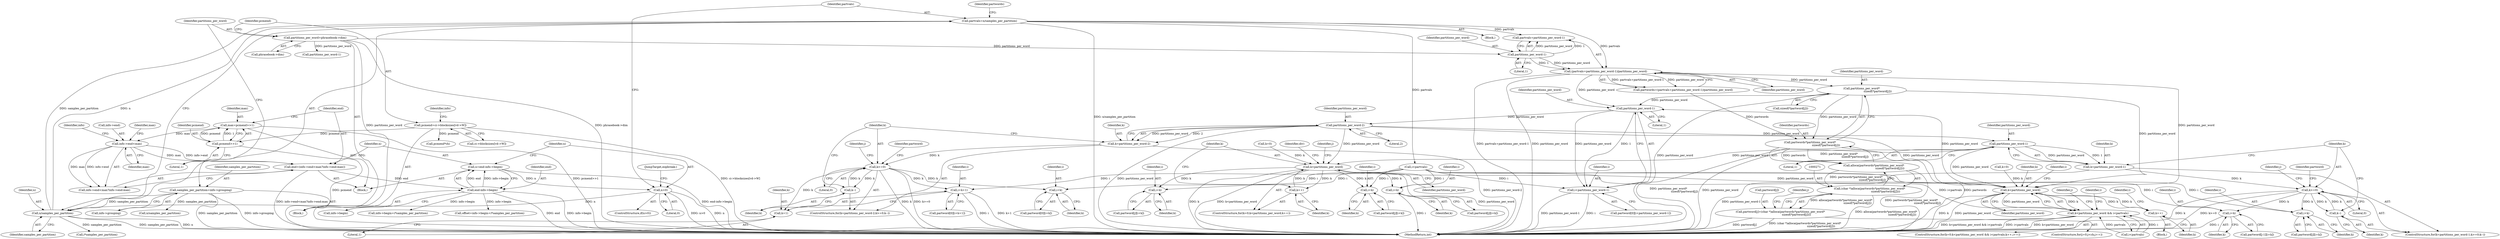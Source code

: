 digraph "0_Android_659030a2e80c38fb8da0a4eb68695349eec6778b@API" {
"1000275" [label="(Call,partitions_per_word*\n                                     sizeof(*partword[j]))"];
"1000212" [label="(Call,(partvals+partitions_per_word-1)/partitions_per_word)"];
"1000204" [label="(Call,partvals=n/samples_per_partition)"];
"1000206" [label="(Call,n/samples_per_partition)"];
"1000199" [label="(Call,n>0)"];
"1000191" [label="(Call,n=end-info->begin)"];
"1000193" [label="(Call,end-info->begin)"];
"1000178" [label="(Call,end=(info->end<max?info->end:max))"];
"1000181" [label="(Call,info->end<max)"];
"1000172" [label="(Call,max=pcmend>>1)"];
"1000174" [label="(Call,pcmend>>1)"];
"1000155" [label="(Call,pcmend=ci->blocksizes[vd->W])"];
"1000143" [label="(Call,samples_per_partition=info->grouping)"];
"1000215" [label="(Call,partitions_per_word-1)"];
"1000149" [label="(Call,partitions_per_word=phrasebook->dim)"];
"1000273" [label="(Call,partwords*partitions_per_word*\n                                     sizeof(*partword[j]))"];
"1000272" [label="(Call,alloca(partwords*partitions_per_word*\n                                     sizeof(*partword[j])))"];
"1000270" [label="(Call,(char *)alloca(partwords*partitions_per_word*\n                                     sizeof(*partword[j])))"];
"1000266" [label="(Call,partword[j]=(char *)alloca(partwords*partitions_per_word*\n                                     sizeof(*partword[j])))"];
"1000314" [label="(Call,partitions_per_word-1)"];
"1000312" [label="(Call,i+partitions_per_word-1)"];
"1000321" [label="(Call,partitions_per_word-2)"];
"1000319" [label="(Call,k=partitions_per_word-2)"];
"1000324" [label="(Call,k>=0)"];
"1000327" [label="(Call,k--)"];
"1000334" [label="(Call,i+k)"];
"1000342" [label="(Call,i+k+1)"];
"1000344" [label="(Call,k+1)"];
"1000362" [label="(Call,partitions_per_word-1)"];
"1000360" [label="(Call,k=partitions_per_word-1)"];
"1000365" [label="(Call,k>=0)"];
"1000368" [label="(Call,k--)"];
"1000375" [label="(Call,i+k)"];
"1000384" [label="(Call,i+k)"];
"1000416" [label="(Call,k<partitions_per_word)"];
"1000419" [label="(Call,k++)"];
"1000429" [label="(Call,i+k)"];
"1000437" [label="(Call,i+k)"];
"1000450" [label="(Call,i+k)"];
"1000459" [label="(Call,k<partitions_per_word)"];
"1000458" [label="(Call,k<partitions_per_word && i<partvals)"];
"1000466" [label="(Call,k++)"];
"1000182" [label="(Call,info->end)"];
"1000326" [label="(Literal,0)"];
"1000385" [label="(Identifier,i)"];
"1000467" [label="(Identifier,k)"];
"1000315" [label="(Identifier,partitions_per_word)"];
"1000462" [label="(Call,i<partvals)"];
"1000314" [label="(Call,partitions_per_word-1)"];
"1000151" [label="(Call,phrasebook->dim)"];
"1000257" [label="(ControlStructure,for(j=0;j<ch;j++))"];
"1000273" [label="(Call,partwords*partitions_per_word*\n                                     sizeof(*partword[j]))"];
"1000362" [label="(Call,partitions_per_word-1)"];
"1000212" [label="(Call,(partvals+partitions_per_word-1)/partitions_per_word)"];
"1000270" [label="(Call,(char *)alloca(partwords*partitions_per_word*\n                                     sizeof(*partword[j])))"];
"1000386" [label="(Identifier,k)"];
"1000487" [label="(Call,i*samples_per_partition)"];
"1000373" [label="(Identifier,partword)"];
"1000277" [label="(Call,sizeof(*partword[j]))"];
"1000213" [label="(Call,partvals+partitions_per_word-1)"];
"1000210" [label="(Call,partwords=(partvals+partitions_per_word-1)/partitions_per_word)"];
"1000156" [label="(Identifier,pcmend)"];
"1000861" [label="(JumpTarget,eopbreak:)"];
"1000346" [label="(Literal,1)"];
"1000460" [label="(Identifier,k)"];
"1000211" [label="(Identifier,partwords)"];
"1000178" [label="(Call,end=(info->end<max?info->end:max))"];
"1000217" [label="(Literal,1)"];
"1000461" [label="(Identifier,partitions_per_word)"];
"1000344" [label="(Call,k+1)"];
"1000265" [label="(Identifier,j)"];
"1000275" [label="(Call,partitions_per_word*\n                                     sizeof(*partword[j]))"];
"1000454" [label="(ControlStructure,for(k=0;k<partitions_per_word && i<partvals;k++,i++))"];
"1000195" [label="(Call,info->begin)"];
"1000179" [label="(Identifier,end)"];
"1000176" [label="(Literal,1)"];
"1000463" [label="(Identifier,i)"];
"1000170" [label="(Block,)"];
"1000313" [label="(Identifier,i)"];
"1000145" [label="(Call,info->grouping)"];
"1000431" [label="(Identifier,k)"];
"1000395" [label="(Identifier,j)"];
"1000328" [label="(Identifier,k)"];
"1000352" [label="(Identifier,j)"];
"1000144" [label="(Identifier,samples_per_partition)"];
"1000325" [label="(Identifier,k)"];
"1000321" [label="(Call,partitions_per_word-2)"];
"1000319" [label="(Call,k=partitions_per_word-2)"];
"1000334" [label="(Call,i+k)"];
"1000335" [label="(Identifier,i)"];
"1000367" [label="(Literal,0)"];
"1000446" [label="(Call,partword[j][i+k])"];
"1000143" [label="(Call,samples_per_partition=info->grouping)"];
"1000371" [label="(Call,partword[j][i+k])"];
"1000167" [label="(Identifier,info)"];
"1000215" [label="(Call,partitions_per_word-1)"];
"1000483" [label="(Call,info->begin+i*samples_per_partition)"];
"1000206" [label="(Call,n/samples_per_partition)"];
"1000205" [label="(Identifier,partvals)"];
"1000458" [label="(Call,k<partitions_per_word && i<partvals)"];
"1000323" [label="(Literal,2)"];
"1000189" [label="(Identifier,max)"];
"1000216" [label="(Identifier,partitions_per_word)"];
"1000308" [label="(Call,partword[0][i+partitions_per_word-1])"];
"1000200" [label="(Identifier,n)"];
"1000452" [label="(Identifier,k)"];
"1000375" [label="(Call,i+k)"];
"1000588" [label="(Call,pcmend*ch)"];
"1000433" [label="(Call,partword[j][i+k])"];
"1000451" [label="(Identifier,i)"];
"1000149" [label="(Call,partitions_per_word=phrasebook->dim)"];
"1000272" [label="(Call,alloca(partwords*partitions_per_word*\n                                     sizeof(*partword[j])))"];
"1000365" [label="(Call,k>=0)"];
"1000438" [label="(Identifier,i)"];
"1000192" [label="(Identifier,n)"];
"1000343" [label="(Identifier,i)"];
"1000361" [label="(Identifier,k)"];
"1000378" [label="(Call,partword[j-1][i+k])"];
"1000425" [label="(Call,partword[j][i+k])"];
"1000318" [label="(ControlStructure,for(k=partitions_per_word-2;k>=0;k--))"];
"1000175" [label="(Identifier,pcmend)"];
"1000437" [label="(Call,i+k)"];
"1000330" [label="(Call,partword[0][i+k])"];
"1000345" [label="(Identifier,k)"];
"1000366" [label="(Identifier,k)"];
"1000360" [label="(Call,k=partitions_per_word-1)"];
"1000155" [label="(Call,pcmend=ci->blocksizes[vd->W])"];
"1000157" [label="(Call,ci->blocksizes[vd->W])"];
"1000204" [label="(Call,partvals=n/samples_per_partition)"];
"1000359" [label="(ControlStructure,for(k=partitions_per_word-1;k>=0;k--))"];
"1000465" [label="(Block,)"];
"1000320" [label="(Identifier,k)"];
"1000621" [label="(Call,n/samples_per_partition)"];
"1000376" [label="(Identifier,i)"];
"1000299" [label="(Identifier,i)"];
"1000864" [label="(MethodReturn,int)"];
"1000338" [label="(Call,partword[0][i+k+1])"];
"1000358" [label="(Identifier,j)"];
"1000368" [label="(Call,k--)"];
"1000274" [label="(Identifier,partwords)"];
"1000174" [label="(Call,pcmend>>1)"];
"1000420" [label="(Identifier,k)"];
"1000276" [label="(Identifier,partitions_per_word)"];
"1000417" [label="(Identifier,k)"];
"1000150" [label="(Identifier,partitions_per_word)"];
"1000336" [label="(Identifier,k)"];
"1000208" [label="(Identifier,samples_per_partition)"];
"1000384" [label="(Call,i+k)"];
"1000342" [label="(Call,i+k+1)"];
"1000324" [label="(Call,k>=0)"];
"1000364" [label="(Literal,1)"];
"1000369" [label="(Identifier,k)"];
"1000481" [label="(Call,offset=info->begin+i*samples_per_partition)"];
"1000327" [label="(Call,k--)"];
"1000439" [label="(Identifier,k)"];
"1000198" [label="(ControlStructure,if(n>0))"];
"1000413" [label="(Call,k=0)"];
"1000316" [label="(Literal,1)"];
"1000267" [label="(Call,partword[j])"];
"1000191" [label="(Call,n=end-info->begin)"];
"1000424" [label="(Identifier,div)"];
"1000194" [label="(Identifier,end)"];
"1000416" [label="(Call,k<partitions_per_word)"];
"1000332" [label="(Identifier,partword)"];
"1000180" [label="(Call,info->end<max?info->end:max)"];
"1000466" [label="(Call,k++)"];
"1000113" [label="(Block,)"];
"1000418" [label="(Identifier,partitions_per_word)"];
"1000298" [label="(Call,i<partvals)"];
"1000312" [label="(Call,i+partitions_per_word-1)"];
"1000419" [label="(Call,k++)"];
"1000266" [label="(Call,partword[j]=(char *)alloca(partwords*partitions_per_word*\n                                     sizeof(*partword[j])))"];
"1000207" [label="(Identifier,n)"];
"1000472" [label="(Identifier,j)"];
"1000187" [label="(Identifier,info)"];
"1000377" [label="(Identifier,k)"];
"1000630" [label="(Call,partitions_per_word-1)"];
"1000429" [label="(Call,i+k)"];
"1000322" [label="(Identifier,partitions_per_word)"];
"1000202" [label="(Block,)"];
"1000201" [label="(Literal,0)"];
"1000450" [label="(Call,i+k)"];
"1000430" [label="(Identifier,i)"];
"1000412" [label="(ControlStructure,for(k=0;k<partitions_per_word;k++))"];
"1000469" [label="(Identifier,i)"];
"1000455" [label="(Call,k=0)"];
"1000218" [label="(Identifier,partitions_per_word)"];
"1000173" [label="(Identifier,max)"];
"1000459" [label="(Call,k<partitions_per_word)"];
"1000172" [label="(Call,max=pcmend>>1)"];
"1000185" [label="(Identifier,max)"];
"1000199" [label="(Call,n>0)"];
"1000193" [label="(Call,end-info->begin)"];
"1000363" [label="(Identifier,partitions_per_word)"];
"1000181" [label="(Call,info->end<max)"];
"1000275" -> "1000273"  [label="AST: "];
"1000275" -> "1000277"  [label="CFG: "];
"1000276" -> "1000275"  [label="AST: "];
"1000277" -> "1000275"  [label="AST: "];
"1000273" -> "1000275"  [label="CFG: "];
"1000275" -> "1000864"  [label="DDG: partitions_per_word"];
"1000275" -> "1000273"  [label="DDG: partitions_per_word"];
"1000212" -> "1000275"  [label="DDG: partitions_per_word"];
"1000275" -> "1000314"  [label="DDG: partitions_per_word"];
"1000275" -> "1000459"  [label="DDG: partitions_per_word"];
"1000212" -> "1000210"  [label="AST: "];
"1000212" -> "1000218"  [label="CFG: "];
"1000213" -> "1000212"  [label="AST: "];
"1000218" -> "1000212"  [label="AST: "];
"1000210" -> "1000212"  [label="CFG: "];
"1000212" -> "1000864"  [label="DDG: partitions_per_word"];
"1000212" -> "1000864"  [label="DDG: partvals+partitions_per_word-1"];
"1000212" -> "1000210"  [label="DDG: partvals+partitions_per_word-1"];
"1000212" -> "1000210"  [label="DDG: partitions_per_word"];
"1000204" -> "1000212"  [label="DDG: partvals"];
"1000215" -> "1000212"  [label="DDG: partitions_per_word"];
"1000215" -> "1000212"  [label="DDG: 1"];
"1000212" -> "1000314"  [label="DDG: partitions_per_word"];
"1000212" -> "1000459"  [label="DDG: partitions_per_word"];
"1000204" -> "1000202"  [label="AST: "];
"1000204" -> "1000206"  [label="CFG: "];
"1000205" -> "1000204"  [label="AST: "];
"1000206" -> "1000204"  [label="AST: "];
"1000211" -> "1000204"  [label="CFG: "];
"1000204" -> "1000864"  [label="DDG: n/samples_per_partition"];
"1000206" -> "1000204"  [label="DDG: n"];
"1000206" -> "1000204"  [label="DDG: samples_per_partition"];
"1000204" -> "1000213"  [label="DDG: partvals"];
"1000204" -> "1000298"  [label="DDG: partvals"];
"1000206" -> "1000208"  [label="CFG: "];
"1000207" -> "1000206"  [label="AST: "];
"1000208" -> "1000206"  [label="AST: "];
"1000206" -> "1000864"  [label="DDG: samples_per_partition"];
"1000206" -> "1000864"  [label="DDG: n"];
"1000199" -> "1000206"  [label="DDG: n"];
"1000143" -> "1000206"  [label="DDG: samples_per_partition"];
"1000206" -> "1000487"  [label="DDG: samples_per_partition"];
"1000199" -> "1000198"  [label="AST: "];
"1000199" -> "1000201"  [label="CFG: "];
"1000200" -> "1000199"  [label="AST: "];
"1000201" -> "1000199"  [label="AST: "];
"1000205" -> "1000199"  [label="CFG: "];
"1000861" -> "1000199"  [label="CFG: "];
"1000199" -> "1000864"  [label="DDG: n"];
"1000199" -> "1000864"  [label="DDG: n>0"];
"1000191" -> "1000199"  [label="DDG: n"];
"1000191" -> "1000170"  [label="AST: "];
"1000191" -> "1000193"  [label="CFG: "];
"1000192" -> "1000191"  [label="AST: "];
"1000193" -> "1000191"  [label="AST: "];
"1000200" -> "1000191"  [label="CFG: "];
"1000191" -> "1000864"  [label="DDG: end-info->begin"];
"1000193" -> "1000191"  [label="DDG: end"];
"1000193" -> "1000191"  [label="DDG: info->begin"];
"1000193" -> "1000195"  [label="CFG: "];
"1000194" -> "1000193"  [label="AST: "];
"1000195" -> "1000193"  [label="AST: "];
"1000193" -> "1000864"  [label="DDG: end"];
"1000193" -> "1000864"  [label="DDG: info->begin"];
"1000178" -> "1000193"  [label="DDG: end"];
"1000193" -> "1000481"  [label="DDG: info->begin"];
"1000193" -> "1000483"  [label="DDG: info->begin"];
"1000178" -> "1000170"  [label="AST: "];
"1000178" -> "1000180"  [label="CFG: "];
"1000179" -> "1000178"  [label="AST: "];
"1000180" -> "1000178"  [label="AST: "];
"1000192" -> "1000178"  [label="CFG: "];
"1000178" -> "1000864"  [label="DDG: info->end<max?info->end:max"];
"1000181" -> "1000178"  [label="DDG: info->end"];
"1000181" -> "1000178"  [label="DDG: max"];
"1000181" -> "1000180"  [label="AST: "];
"1000181" -> "1000185"  [label="CFG: "];
"1000182" -> "1000181"  [label="AST: "];
"1000185" -> "1000181"  [label="AST: "];
"1000187" -> "1000181"  [label="CFG: "];
"1000189" -> "1000181"  [label="CFG: "];
"1000172" -> "1000181"  [label="DDG: max"];
"1000181" -> "1000180"  [label="DDG: info->end"];
"1000181" -> "1000180"  [label="DDG: max"];
"1000172" -> "1000170"  [label="AST: "];
"1000172" -> "1000174"  [label="CFG: "];
"1000173" -> "1000172"  [label="AST: "];
"1000174" -> "1000172"  [label="AST: "];
"1000179" -> "1000172"  [label="CFG: "];
"1000172" -> "1000864"  [label="DDG: pcmend>>1"];
"1000174" -> "1000172"  [label="DDG: pcmend"];
"1000174" -> "1000172"  [label="DDG: 1"];
"1000174" -> "1000176"  [label="CFG: "];
"1000175" -> "1000174"  [label="AST: "];
"1000176" -> "1000174"  [label="AST: "];
"1000174" -> "1000864"  [label="DDG: pcmend"];
"1000155" -> "1000174"  [label="DDG: pcmend"];
"1000155" -> "1000113"  [label="AST: "];
"1000155" -> "1000157"  [label="CFG: "];
"1000156" -> "1000155"  [label="AST: "];
"1000157" -> "1000155"  [label="AST: "];
"1000167" -> "1000155"  [label="CFG: "];
"1000155" -> "1000864"  [label="DDG: ci->blocksizes[vd->W]"];
"1000155" -> "1000588"  [label="DDG: pcmend"];
"1000143" -> "1000113"  [label="AST: "];
"1000143" -> "1000145"  [label="CFG: "];
"1000144" -> "1000143"  [label="AST: "];
"1000145" -> "1000143"  [label="AST: "];
"1000150" -> "1000143"  [label="CFG: "];
"1000143" -> "1000864"  [label="DDG: samples_per_partition"];
"1000143" -> "1000864"  [label="DDG: info->grouping"];
"1000143" -> "1000621"  [label="DDG: samples_per_partition"];
"1000215" -> "1000213"  [label="AST: "];
"1000215" -> "1000217"  [label="CFG: "];
"1000216" -> "1000215"  [label="AST: "];
"1000217" -> "1000215"  [label="AST: "];
"1000213" -> "1000215"  [label="CFG: "];
"1000215" -> "1000213"  [label="DDG: partitions_per_word"];
"1000215" -> "1000213"  [label="DDG: 1"];
"1000149" -> "1000215"  [label="DDG: partitions_per_word"];
"1000149" -> "1000113"  [label="AST: "];
"1000149" -> "1000151"  [label="CFG: "];
"1000150" -> "1000149"  [label="AST: "];
"1000151" -> "1000149"  [label="AST: "];
"1000156" -> "1000149"  [label="CFG: "];
"1000149" -> "1000864"  [label="DDG: phrasebook->dim"];
"1000149" -> "1000864"  [label="DDG: partitions_per_word"];
"1000149" -> "1000630"  [label="DDG: partitions_per_word"];
"1000273" -> "1000272"  [label="AST: "];
"1000274" -> "1000273"  [label="AST: "];
"1000272" -> "1000273"  [label="CFG: "];
"1000273" -> "1000864"  [label="DDG: partitions_per_word*\n                                     sizeof(*partword[j])"];
"1000273" -> "1000864"  [label="DDG: partwords"];
"1000273" -> "1000272"  [label="DDG: partwords"];
"1000273" -> "1000272"  [label="DDG: partitions_per_word*\n                                     sizeof(*partword[j])"];
"1000210" -> "1000273"  [label="DDG: partwords"];
"1000272" -> "1000270"  [label="AST: "];
"1000270" -> "1000272"  [label="CFG: "];
"1000272" -> "1000864"  [label="DDG: partwords*partitions_per_word*\n                                     sizeof(*partword[j])"];
"1000272" -> "1000270"  [label="DDG: partwords*partitions_per_word*\n                                     sizeof(*partword[j])"];
"1000270" -> "1000266"  [label="AST: "];
"1000271" -> "1000270"  [label="AST: "];
"1000266" -> "1000270"  [label="CFG: "];
"1000270" -> "1000864"  [label="DDG: alloca(partwords*partitions_per_word*\n                                     sizeof(*partword[j]))"];
"1000270" -> "1000266"  [label="DDG: alloca(partwords*partitions_per_word*\n                                     sizeof(*partword[j]))"];
"1000266" -> "1000257"  [label="AST: "];
"1000267" -> "1000266"  [label="AST: "];
"1000265" -> "1000266"  [label="CFG: "];
"1000266" -> "1000864"  [label="DDG: partword[j]"];
"1000266" -> "1000864"  [label="DDG: (char *)alloca(partwords*partitions_per_word*\n                                     sizeof(*partword[j]))"];
"1000314" -> "1000312"  [label="AST: "];
"1000314" -> "1000316"  [label="CFG: "];
"1000315" -> "1000314"  [label="AST: "];
"1000316" -> "1000314"  [label="AST: "];
"1000312" -> "1000314"  [label="CFG: "];
"1000314" -> "1000312"  [label="DDG: partitions_per_word"];
"1000314" -> "1000312"  [label="DDG: 1"];
"1000459" -> "1000314"  [label="DDG: partitions_per_word"];
"1000314" -> "1000321"  [label="DDG: partitions_per_word"];
"1000312" -> "1000308"  [label="AST: "];
"1000313" -> "1000312"  [label="AST: "];
"1000308" -> "1000312"  [label="CFG: "];
"1000312" -> "1000864"  [label="DDG: i"];
"1000312" -> "1000864"  [label="DDG: partitions_per_word-1"];
"1000298" -> "1000312"  [label="DDG: i"];
"1000321" -> "1000319"  [label="AST: "];
"1000321" -> "1000323"  [label="CFG: "];
"1000322" -> "1000321"  [label="AST: "];
"1000323" -> "1000321"  [label="AST: "];
"1000319" -> "1000321"  [label="CFG: "];
"1000321" -> "1000864"  [label="DDG: partitions_per_word"];
"1000321" -> "1000319"  [label="DDG: partitions_per_word"];
"1000321" -> "1000319"  [label="DDG: 2"];
"1000321" -> "1000362"  [label="DDG: partitions_per_word"];
"1000321" -> "1000416"  [label="DDG: partitions_per_word"];
"1000321" -> "1000459"  [label="DDG: partitions_per_word"];
"1000319" -> "1000318"  [label="AST: "];
"1000320" -> "1000319"  [label="AST: "];
"1000325" -> "1000319"  [label="CFG: "];
"1000319" -> "1000864"  [label="DDG: partitions_per_word-2"];
"1000319" -> "1000324"  [label="DDG: k"];
"1000324" -> "1000318"  [label="AST: "];
"1000324" -> "1000326"  [label="CFG: "];
"1000325" -> "1000324"  [label="AST: "];
"1000326" -> "1000324"  [label="AST: "];
"1000332" -> "1000324"  [label="CFG: "];
"1000352" -> "1000324"  [label="CFG: "];
"1000324" -> "1000864"  [label="DDG: k>=0"];
"1000324" -> "1000864"  [label="DDG: k"];
"1000327" -> "1000324"  [label="DDG: k"];
"1000324" -> "1000327"  [label="DDG: k"];
"1000324" -> "1000334"  [label="DDG: k"];
"1000324" -> "1000342"  [label="DDG: k"];
"1000324" -> "1000344"  [label="DDG: k"];
"1000327" -> "1000318"  [label="AST: "];
"1000327" -> "1000328"  [label="CFG: "];
"1000328" -> "1000327"  [label="AST: "];
"1000325" -> "1000327"  [label="CFG: "];
"1000334" -> "1000330"  [label="AST: "];
"1000334" -> "1000336"  [label="CFG: "];
"1000335" -> "1000334"  [label="AST: "];
"1000336" -> "1000334"  [label="AST: "];
"1000330" -> "1000334"  [label="CFG: "];
"1000298" -> "1000334"  [label="DDG: i"];
"1000342" -> "1000338"  [label="AST: "];
"1000342" -> "1000344"  [label="CFG: "];
"1000343" -> "1000342"  [label="AST: "];
"1000344" -> "1000342"  [label="AST: "];
"1000338" -> "1000342"  [label="CFG: "];
"1000342" -> "1000864"  [label="DDG: k+1"];
"1000342" -> "1000864"  [label="DDG: i"];
"1000298" -> "1000342"  [label="DDG: i"];
"1000344" -> "1000346"  [label="CFG: "];
"1000345" -> "1000344"  [label="AST: "];
"1000346" -> "1000344"  [label="AST: "];
"1000362" -> "1000360"  [label="AST: "];
"1000362" -> "1000364"  [label="CFG: "];
"1000363" -> "1000362"  [label="AST: "];
"1000364" -> "1000362"  [label="AST: "];
"1000360" -> "1000362"  [label="CFG: "];
"1000362" -> "1000864"  [label="DDG: partitions_per_word"];
"1000362" -> "1000360"  [label="DDG: partitions_per_word"];
"1000362" -> "1000360"  [label="DDG: 1"];
"1000362" -> "1000416"  [label="DDG: partitions_per_word"];
"1000362" -> "1000459"  [label="DDG: partitions_per_word"];
"1000360" -> "1000359"  [label="AST: "];
"1000361" -> "1000360"  [label="AST: "];
"1000366" -> "1000360"  [label="CFG: "];
"1000360" -> "1000864"  [label="DDG: partitions_per_word-1"];
"1000360" -> "1000365"  [label="DDG: k"];
"1000365" -> "1000359"  [label="AST: "];
"1000365" -> "1000367"  [label="CFG: "];
"1000366" -> "1000365"  [label="AST: "];
"1000367" -> "1000365"  [label="AST: "];
"1000373" -> "1000365"  [label="CFG: "];
"1000358" -> "1000365"  [label="CFG: "];
"1000365" -> "1000864"  [label="DDG: k>=0"];
"1000365" -> "1000864"  [label="DDG: k"];
"1000368" -> "1000365"  [label="DDG: k"];
"1000365" -> "1000368"  [label="DDG: k"];
"1000365" -> "1000375"  [label="DDG: k"];
"1000365" -> "1000384"  [label="DDG: k"];
"1000368" -> "1000359"  [label="AST: "];
"1000368" -> "1000369"  [label="CFG: "];
"1000369" -> "1000368"  [label="AST: "];
"1000366" -> "1000368"  [label="CFG: "];
"1000375" -> "1000371"  [label="AST: "];
"1000375" -> "1000377"  [label="CFG: "];
"1000376" -> "1000375"  [label="AST: "];
"1000377" -> "1000375"  [label="AST: "];
"1000371" -> "1000375"  [label="CFG: "];
"1000298" -> "1000375"  [label="DDG: i"];
"1000384" -> "1000378"  [label="AST: "];
"1000384" -> "1000386"  [label="CFG: "];
"1000385" -> "1000384"  [label="AST: "];
"1000386" -> "1000384"  [label="AST: "];
"1000378" -> "1000384"  [label="CFG: "];
"1000384" -> "1000864"  [label="DDG: i"];
"1000298" -> "1000384"  [label="DDG: i"];
"1000416" -> "1000412"  [label="AST: "];
"1000416" -> "1000418"  [label="CFG: "];
"1000417" -> "1000416"  [label="AST: "];
"1000418" -> "1000416"  [label="AST: "];
"1000424" -> "1000416"  [label="CFG: "];
"1000395" -> "1000416"  [label="CFG: "];
"1000416" -> "1000864"  [label="DDG: partitions_per_word"];
"1000416" -> "1000864"  [label="DDG: k<partitions_per_word"];
"1000416" -> "1000864"  [label="DDG: k"];
"1000419" -> "1000416"  [label="DDG: k"];
"1000413" -> "1000416"  [label="DDG: k"];
"1000416" -> "1000419"  [label="DDG: k"];
"1000416" -> "1000429"  [label="DDG: k"];
"1000416" -> "1000437"  [label="DDG: k"];
"1000416" -> "1000450"  [label="DDG: k"];
"1000416" -> "1000459"  [label="DDG: partitions_per_word"];
"1000419" -> "1000412"  [label="AST: "];
"1000419" -> "1000420"  [label="CFG: "];
"1000420" -> "1000419"  [label="AST: "];
"1000417" -> "1000419"  [label="CFG: "];
"1000429" -> "1000425"  [label="AST: "];
"1000429" -> "1000431"  [label="CFG: "];
"1000430" -> "1000429"  [label="AST: "];
"1000431" -> "1000429"  [label="AST: "];
"1000425" -> "1000429"  [label="CFG: "];
"1000298" -> "1000429"  [label="DDG: i"];
"1000437" -> "1000433"  [label="AST: "];
"1000437" -> "1000439"  [label="CFG: "];
"1000438" -> "1000437"  [label="AST: "];
"1000439" -> "1000437"  [label="AST: "];
"1000433" -> "1000437"  [label="CFG: "];
"1000298" -> "1000437"  [label="DDG: i"];
"1000450" -> "1000446"  [label="AST: "];
"1000450" -> "1000452"  [label="CFG: "];
"1000451" -> "1000450"  [label="AST: "];
"1000452" -> "1000450"  [label="AST: "];
"1000446" -> "1000450"  [label="CFG: "];
"1000450" -> "1000864"  [label="DDG: i"];
"1000298" -> "1000450"  [label="DDG: i"];
"1000459" -> "1000458"  [label="AST: "];
"1000459" -> "1000461"  [label="CFG: "];
"1000460" -> "1000459"  [label="AST: "];
"1000461" -> "1000459"  [label="AST: "];
"1000463" -> "1000459"  [label="CFG: "];
"1000458" -> "1000459"  [label="CFG: "];
"1000459" -> "1000864"  [label="DDG: k"];
"1000459" -> "1000864"  [label="DDG: partitions_per_word"];
"1000459" -> "1000458"  [label="DDG: k"];
"1000459" -> "1000458"  [label="DDG: partitions_per_word"];
"1000466" -> "1000459"  [label="DDG: k"];
"1000455" -> "1000459"  [label="DDG: k"];
"1000459" -> "1000466"  [label="DDG: k"];
"1000458" -> "1000454"  [label="AST: "];
"1000458" -> "1000462"  [label="CFG: "];
"1000462" -> "1000458"  [label="AST: "];
"1000299" -> "1000458"  [label="CFG: "];
"1000472" -> "1000458"  [label="CFG: "];
"1000458" -> "1000864"  [label="DDG: k<partitions_per_word"];
"1000458" -> "1000864"  [label="DDG: k<partitions_per_word && i<partvals"];
"1000458" -> "1000864"  [label="DDG: i<partvals"];
"1000462" -> "1000458"  [label="DDG: i"];
"1000462" -> "1000458"  [label="DDG: partvals"];
"1000298" -> "1000458"  [label="DDG: i<partvals"];
"1000466" -> "1000465"  [label="AST: "];
"1000466" -> "1000467"  [label="CFG: "];
"1000467" -> "1000466"  [label="AST: "];
"1000469" -> "1000466"  [label="CFG: "];
}
